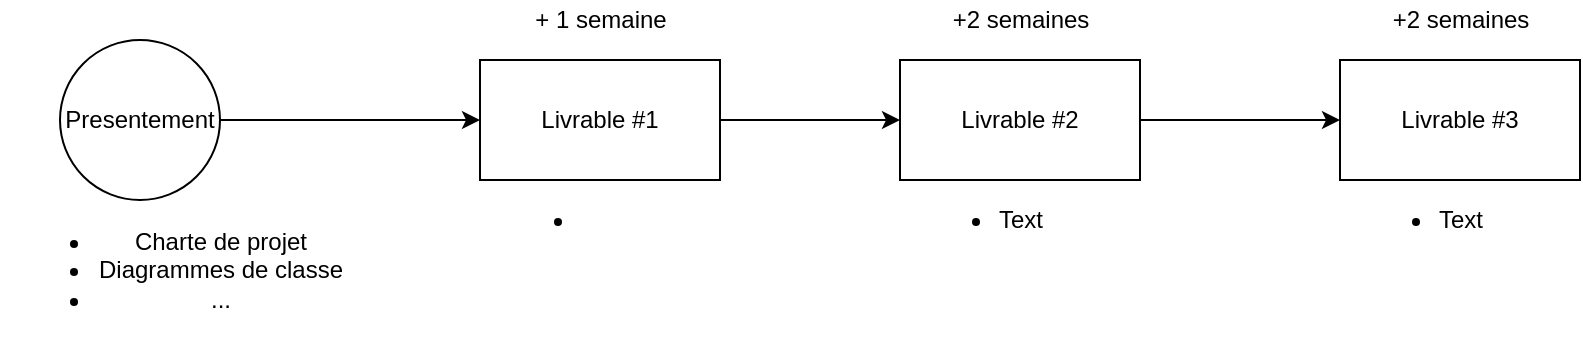 <mxfile version="14.1.8" type="device"><diagram id="5QlM7QvVUGs8MzaTPcVF" name="Page-1"><mxGraphModel dx="1186" dy="617" grid="1" gridSize="10" guides="1" tooltips="1" connect="1" arrows="1" fold="1" page="1" pageScale="1" pageWidth="850" pageHeight="1100" math="0" shadow="0"><root><mxCell id="0"/><mxCell id="1" parent="0"/><mxCell id="GVTc7cRPghyOF5vtTs_l-11" style="edgeStyle=orthogonalEdgeStyle;rounded=0;orthogonalLoop=1;jettySize=auto;html=1;exitX=1;exitY=0.5;exitDx=0;exitDy=0;" parent="1" source="GVTc7cRPghyOF5vtTs_l-1" target="GVTc7cRPghyOF5vtTs_l-3" edge="1"><mxGeometry relative="1" as="geometry"/></mxCell><mxCell id="GVTc7cRPghyOF5vtTs_l-1" value="Livrable #1" style="rounded=0;whiteSpace=wrap;html=1;" parent="1" vertex="1"><mxGeometry x="240" y="200" width="120" height="60" as="geometry"/></mxCell><mxCell id="GVTc7cRPghyOF5vtTs_l-12" style="edgeStyle=orthogonalEdgeStyle;rounded=0;orthogonalLoop=1;jettySize=auto;html=1;exitX=1;exitY=0.5;exitDx=0;exitDy=0;" parent="1" source="GVTc7cRPghyOF5vtTs_l-3" target="GVTc7cRPghyOF5vtTs_l-4" edge="1"><mxGeometry relative="1" as="geometry"/></mxCell><mxCell id="GVTc7cRPghyOF5vtTs_l-3" value="Livrable #2" style="whiteSpace=wrap;html=1;" parent="1" vertex="1"><mxGeometry x="450" y="200" width="120" height="60" as="geometry"/></mxCell><mxCell id="GVTc7cRPghyOF5vtTs_l-4" value="Livrable #3" style="whiteSpace=wrap;html=1;" parent="1" vertex="1"><mxGeometry x="670" y="200" width="120" height="60" as="geometry"/></mxCell><mxCell id="GVTc7cRPghyOF5vtTs_l-10" style="edgeStyle=orthogonalEdgeStyle;rounded=0;orthogonalLoop=1;jettySize=auto;html=1;exitX=1;exitY=0.5;exitDx=0;exitDy=0;" parent="1" source="GVTc7cRPghyOF5vtTs_l-6" target="GVTc7cRPghyOF5vtTs_l-1" edge="1"><mxGeometry relative="1" as="geometry"/></mxCell><mxCell id="GVTc7cRPghyOF5vtTs_l-6" value="Presentement&lt;br&gt;" style="ellipse;whiteSpace=wrap;html=1;aspect=fixed;" parent="1" vertex="1"><mxGeometry x="30" y="190" width="80" height="80" as="geometry"/></mxCell><mxCell id="GVTc7cRPghyOF5vtTs_l-7" value="+ 1 semaine" style="text;html=1;align=center;verticalAlign=middle;resizable=0;points=[];autosize=1;" parent="1" vertex="1"><mxGeometry x="260" y="170" width="80" height="20" as="geometry"/></mxCell><mxCell id="GVTc7cRPghyOF5vtTs_l-8" value="+2 semaines&lt;br&gt;" style="text;html=1;align=center;verticalAlign=middle;resizable=0;points=[];autosize=1;" parent="1" vertex="1"><mxGeometry x="470" y="170" width="80" height="20" as="geometry"/></mxCell><mxCell id="GVTc7cRPghyOF5vtTs_l-9" value="+2 semaines&lt;br&gt;" style="text;html=1;align=center;verticalAlign=middle;resizable=0;points=[];autosize=1;" parent="1" vertex="1"><mxGeometry x="690" y="170" width="80" height="20" as="geometry"/></mxCell><mxCell id="GVTc7cRPghyOF5vtTs_l-13" value="&lt;ul&gt;&lt;li&gt;Charte de projet&lt;/li&gt;&lt;li&gt;Diagrammes de classe&lt;/li&gt;&lt;li&gt;...&lt;/li&gt;&lt;/ul&gt;" style="text;html=1;align=center;verticalAlign=middle;resizable=0;points=[];autosize=1;" parent="1" vertex="1"><mxGeometry y="270" width="180" height="70" as="geometry"/></mxCell><mxCell id="GVTc7cRPghyOF5vtTs_l-14" value="&lt;div&gt;&lt;ul&gt;&lt;li&gt;&lt;br&gt;&lt;/li&gt;&lt;/ul&gt;&lt;/div&gt;" style="text;html=1;align=center;verticalAlign=middle;resizable=0;points=[];autosize=1;" parent="1" vertex="1"><mxGeometry x="240" y="260" width="60" height="40" as="geometry"/></mxCell><mxCell id="GVTc7cRPghyOF5vtTs_l-15" value="&lt;ul&gt;&lt;li&gt;Text&lt;/li&gt;&lt;/ul&gt;" style="text;html=1;align=center;verticalAlign=middle;resizable=0;points=[];autosize=1;" parent="1" vertex="1"><mxGeometry x="450" y="260" width="80" height="40" as="geometry"/></mxCell><mxCell id="GVTc7cRPghyOF5vtTs_l-16" value="&lt;ul&gt;&lt;li&gt;Text&lt;/li&gt;&lt;/ul&gt;" style="text;html=1;align=center;verticalAlign=middle;resizable=0;points=[];autosize=1;" parent="1" vertex="1"><mxGeometry x="670" y="260" width="80" height="40" as="geometry"/></mxCell></root></mxGraphModel></diagram></mxfile>